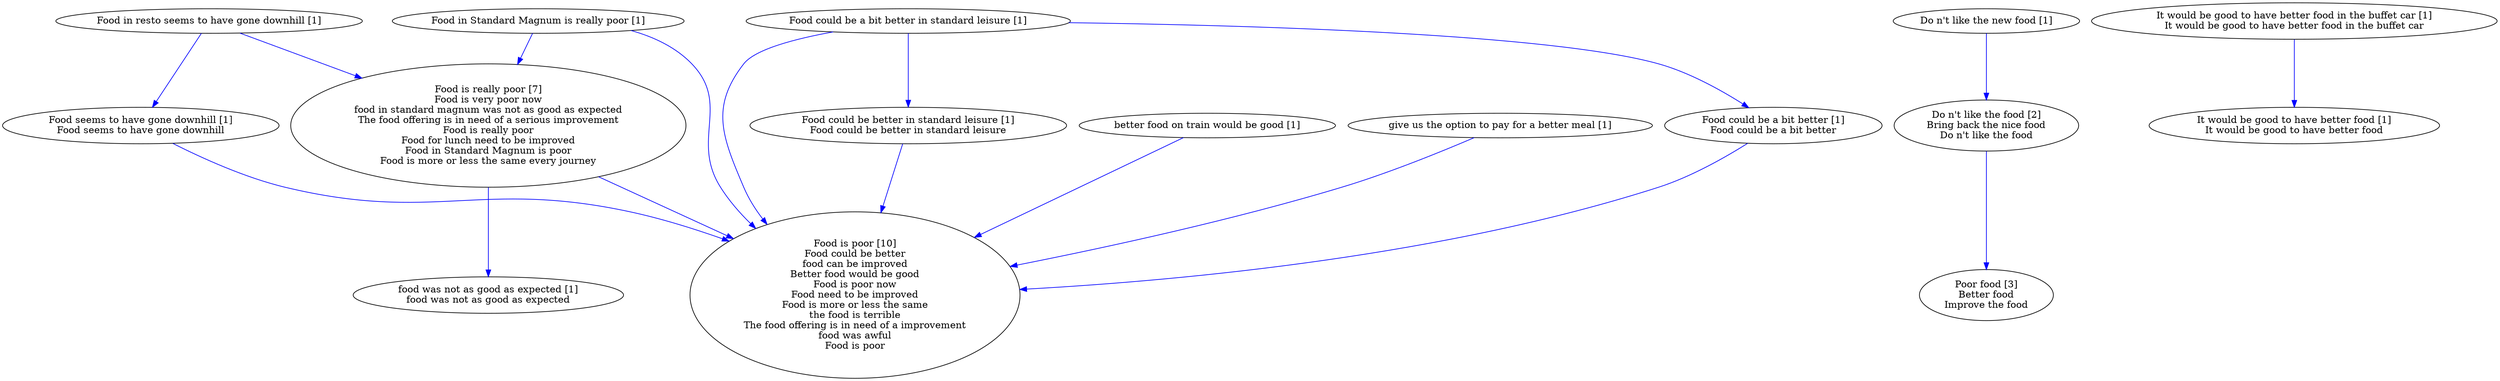 digraph collapsedGraph {
"Food is really poor [7]\nFood is very poor now\nfood in standard magnum was not as good as expected\nThe food offering is in need of a serious improvement\nFood is really poor\nFood for lunch need to be improved\nFood in Standard Magnum is poor\nFood is more or less the same every journey""Do n't like the food [2]\nBring back the nice food\nDo n't like the food""Poor food [3]\nBetter food\nImprove the food""Food is poor [10]\nFood could be better\nfood can be improved\nBetter food would be good\nFood is poor now\nFood need to be improved\nFood is more or less the same\nthe food is terrible\nThe food offering is in need of a improvement\nfood was awful\nFood is poor""Do n't like the new food [1]""Food could be a bit better in standard leisure [1]""Food could be better in standard leisure [1]\nFood could be better in standard leisure""Food could be a bit better [1]\nFood could be a bit better""Food in Standard Magnum is really poor [1]""Food in resto seems to have gone downhill [1]""Food seems to have gone downhill [1]\nFood seems to have gone downhill""It would be good to have better food in the buffet car [1]\nIt would be good to have better food in the buffet car""It would be good to have better food [1]\nIt would be good to have better food""better food on train would be good [1]""food was not as good as expected [1]\nfood was not as good as expected""give us the option to pay for a better meal [1]""Do n't like the new food [1]" -> "Do n't like the food [2]\nBring back the nice food\nDo n't like the food" [color=blue]
"Food could be a bit better in standard leisure [1]" -> "Food could be better in standard leisure [1]\nFood could be better in standard leisure" [color=blue]
"Food could be a bit better in standard leisure [1]" -> "Food could be a bit better [1]\nFood could be a bit better" [color=blue]
"Food in Standard Magnum is really poor [1]" -> "Food is really poor [7]\nFood is very poor now\nfood in standard magnum was not as good as expected\nThe food offering is in need of a serious improvement\nFood is really poor\nFood for lunch need to be improved\nFood in Standard Magnum is poor\nFood is more or less the same every journey" [color=blue]
"Food in Standard Magnum is really poor [1]" -> "Food is poor [10]\nFood could be better\nfood can be improved\nBetter food would be good\nFood is poor now\nFood need to be improved\nFood is more or less the same\nthe food is terrible\nThe food offering is in need of a improvement\nfood was awful\nFood is poor" [color=blue]
"Food in resto seems to have gone downhill [1]" -> "Food seems to have gone downhill [1]\nFood seems to have gone downhill" [color=blue]
"Food in resto seems to have gone downhill [1]" -> "Food is really poor [7]\nFood is very poor now\nfood in standard magnum was not as good as expected\nThe food offering is in need of a serious improvement\nFood is really poor\nFood for lunch need to be improved\nFood in Standard Magnum is poor\nFood is more or less the same every journey" [color=blue]
"Food seems to have gone downhill [1]\nFood seems to have gone downhill" -> "Food is poor [10]\nFood could be better\nfood can be improved\nBetter food would be good\nFood is poor now\nFood need to be improved\nFood is more or less the same\nthe food is terrible\nThe food offering is in need of a improvement\nfood was awful\nFood is poor" [color=blue]
"Food could be a bit better in standard leisure [1]" -> "Food is poor [10]\nFood could be better\nfood can be improved\nBetter food would be good\nFood is poor now\nFood need to be improved\nFood is more or less the same\nthe food is terrible\nThe food offering is in need of a improvement\nfood was awful\nFood is poor" [color=blue]
"Food could be better in standard leisure [1]\nFood could be better in standard leisure" -> "Food is poor [10]\nFood could be better\nfood can be improved\nBetter food would be good\nFood is poor now\nFood need to be improved\nFood is more or less the same\nthe food is terrible\nThe food offering is in need of a improvement\nfood was awful\nFood is poor" [color=blue]
"Food could be a bit better [1]\nFood could be a bit better" -> "Food is poor [10]\nFood could be better\nfood can be improved\nBetter food would be good\nFood is poor now\nFood need to be improved\nFood is more or less the same\nthe food is terrible\nThe food offering is in need of a improvement\nfood was awful\nFood is poor" [color=blue]
"Food is really poor [7]\nFood is very poor now\nfood in standard magnum was not as good as expected\nThe food offering is in need of a serious improvement\nFood is really poor\nFood for lunch need to be improved\nFood in Standard Magnum is poor\nFood is more or less the same every journey" -> "Food is poor [10]\nFood could be better\nfood can be improved\nBetter food would be good\nFood is poor now\nFood need to be improved\nFood is more or less the same\nthe food is terrible\nThe food offering is in need of a improvement\nfood was awful\nFood is poor" [color=blue]
"Do n't like the food [2]\nBring back the nice food\nDo n't like the food" -> "Poor food [3]\nBetter food\nImprove the food" [color=blue]
"It would be good to have better food in the buffet car [1]\nIt would be good to have better food in the buffet car" -> "It would be good to have better food [1]\nIt would be good to have better food" [color=blue]
"better food on train would be good [1]" -> "Food is poor [10]\nFood could be better\nfood can be improved\nBetter food would be good\nFood is poor now\nFood need to be improved\nFood is more or less the same\nthe food is terrible\nThe food offering is in need of a improvement\nfood was awful\nFood is poor" [color=blue]
"Food is really poor [7]\nFood is very poor now\nfood in standard magnum was not as good as expected\nThe food offering is in need of a serious improvement\nFood is really poor\nFood for lunch need to be improved\nFood in Standard Magnum is poor\nFood is more or less the same every journey" -> "food was not as good as expected [1]\nfood was not as good as expected" [color=blue]
"give us the option to pay for a better meal [1]" -> "Food is poor [10]\nFood could be better\nfood can be improved\nBetter food would be good\nFood is poor now\nFood need to be improved\nFood is more or less the same\nthe food is terrible\nThe food offering is in need of a improvement\nfood was awful\nFood is poor" [color=blue]
}
